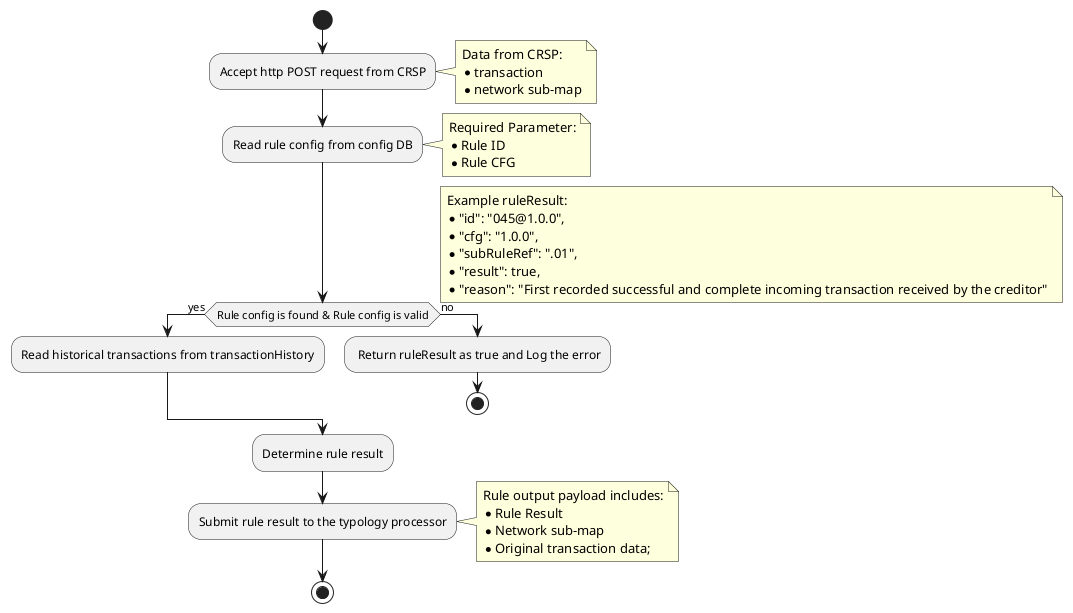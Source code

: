 @startuml
start
:Accept http POST request from CRSP;
 note right
            Data from CRSP:
            * transaction
            * network sub-map
        end note
:Read rule config from config DB;
 note right
            Required Parameter:
            * Rule ID
            * Rule CFG
        end note
if (Rule config is found & Rule config is valid) then (yes)
note right
            Example ruleResult:
            * "id": "045@1.0.0",
            * "cfg": "1.0.0",
            * "subRuleRef": ".01",
            * "result": true,
            * "reason": "First recorded successful and complete incoming transaction received by the creditor"
end note
  :Read historical transactions from transactionHistory;
else (no)
  : Return ruleResult as true and Log the error;
  stop
endif
:Determine rule result;
:Submit rule result to the typology processor;
note right
    Rule output payload includes:
    * Rule Result
    * Network sub-map
    * Original transaction data;
end note
stop
@enduml

